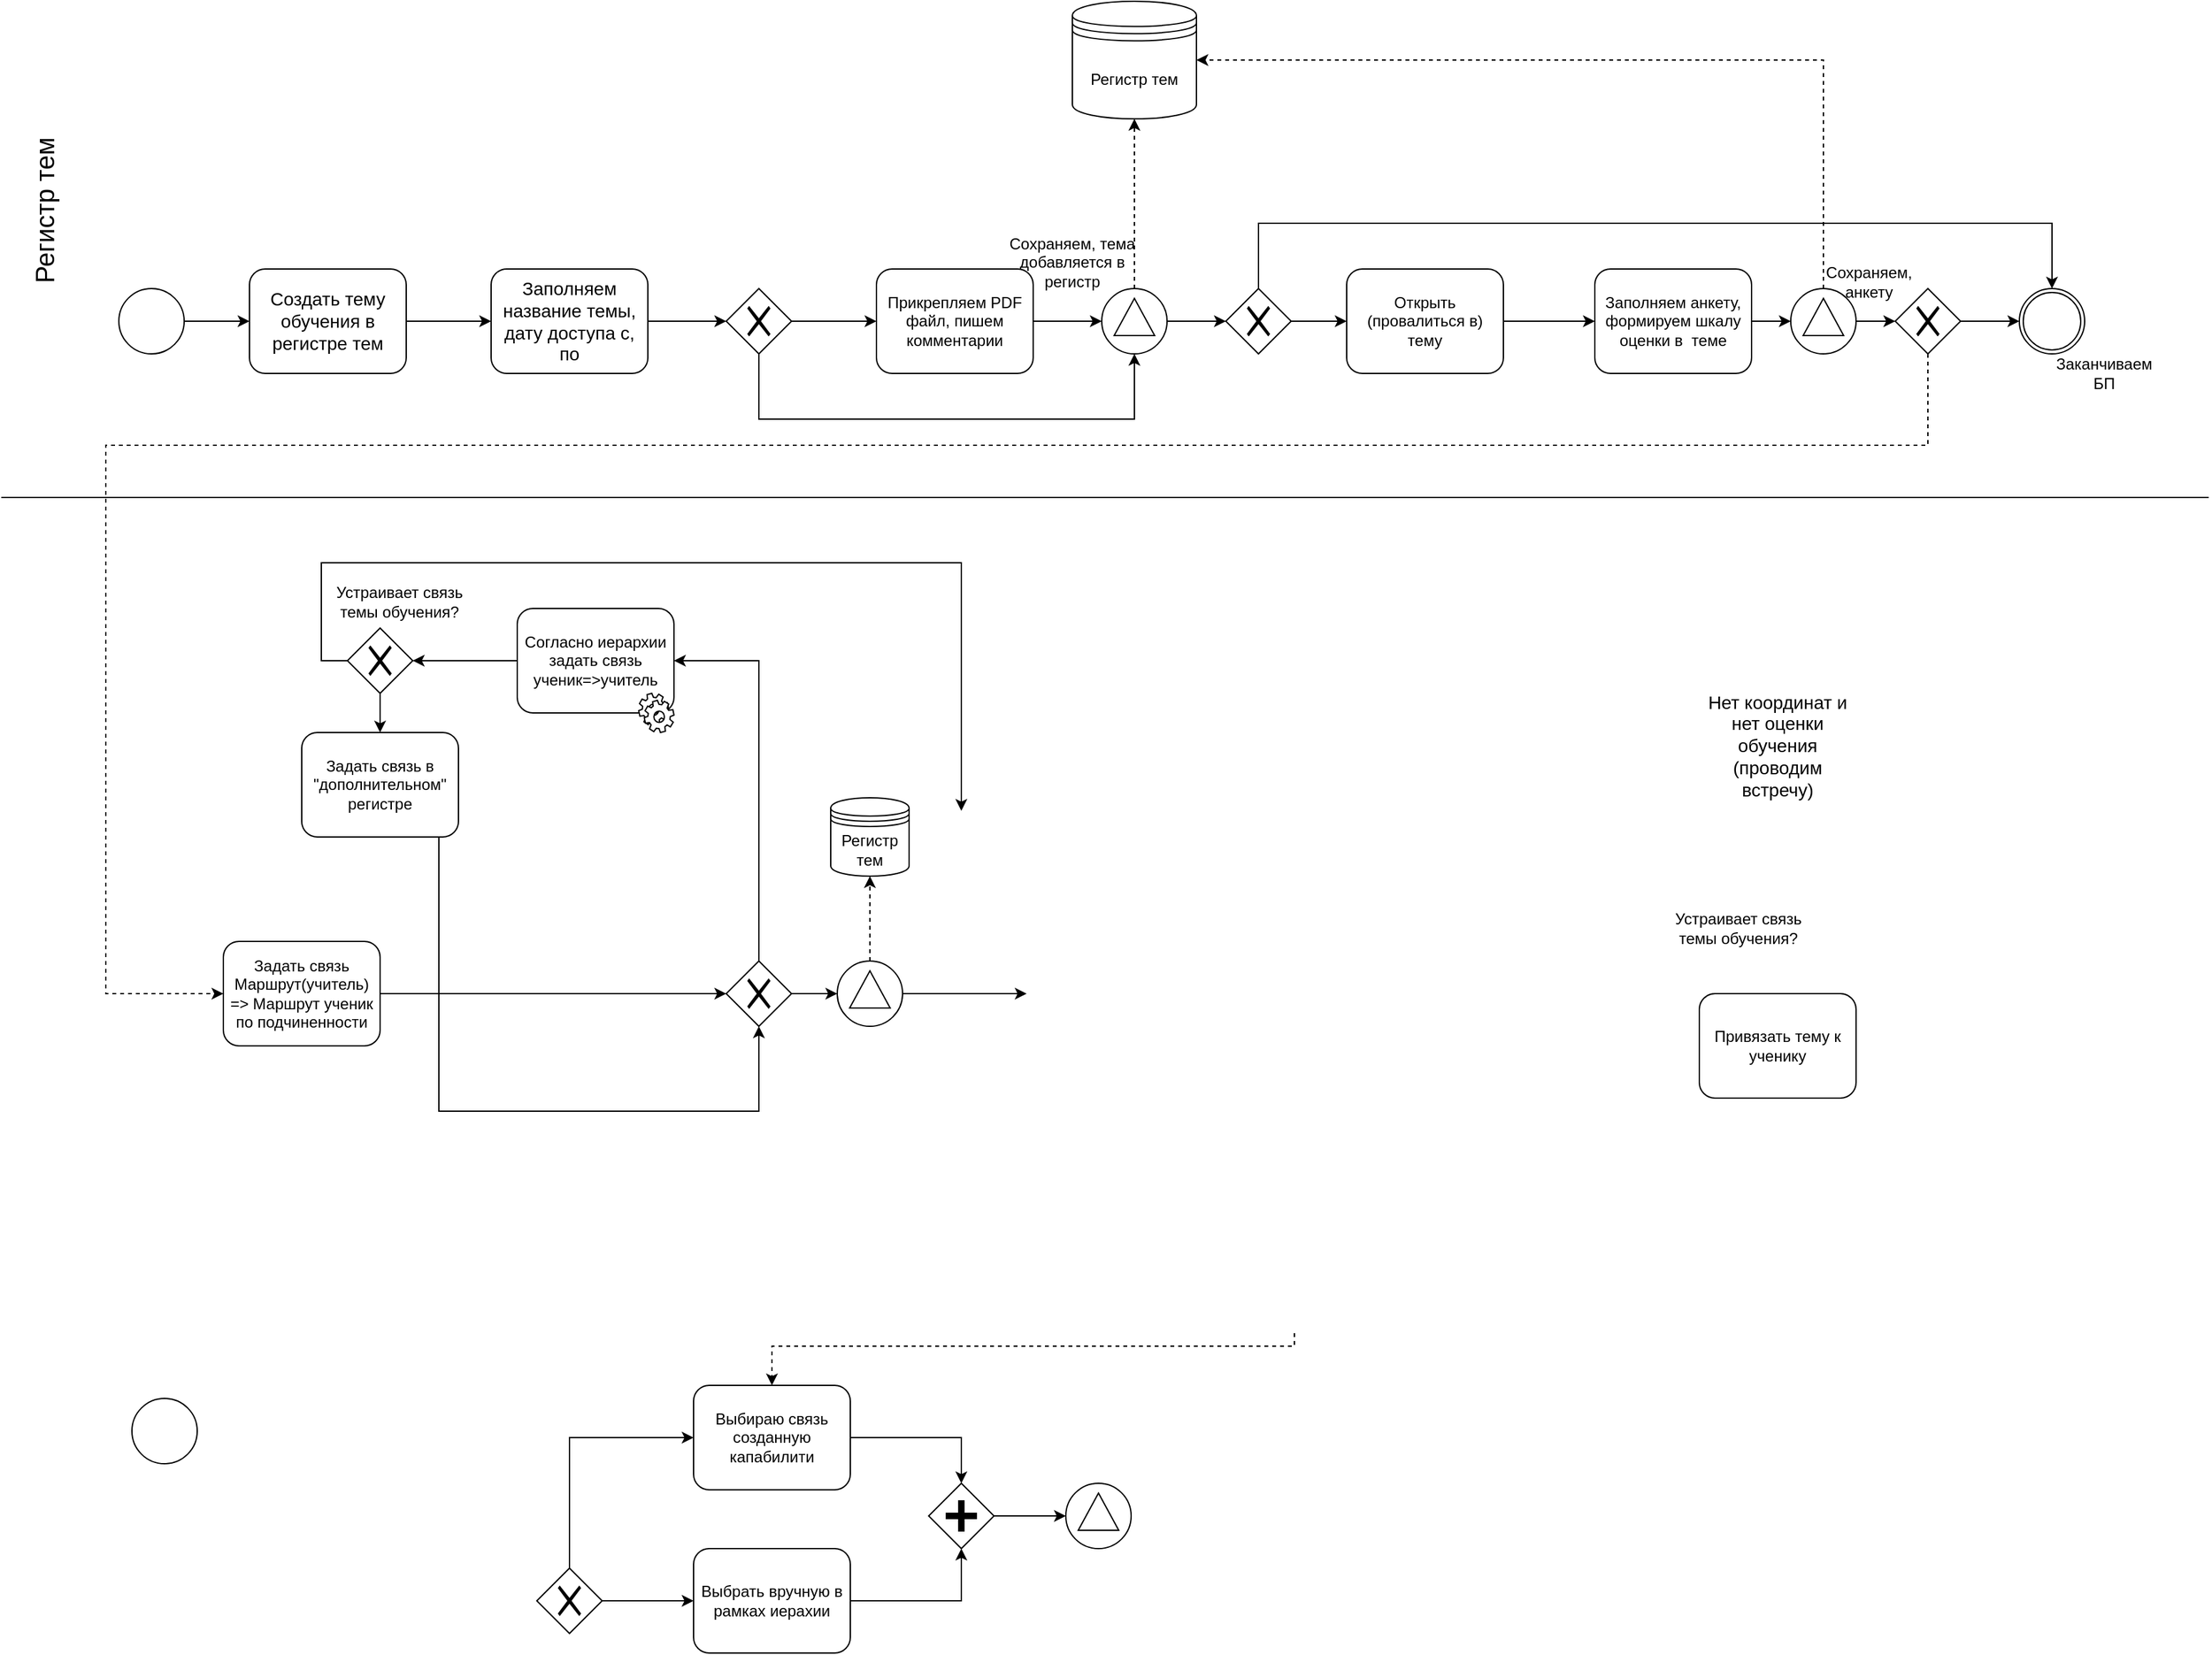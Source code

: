 <mxfile version="13.6.5" type="github">
  <diagram name="Page-1" id="2a216829-ef6e-dabb-86c1-c78162f3ba2b">
    <mxGraphModel dx="947" dy="614" grid="1" gridSize="10" guides="1" tooltips="1" connect="1" arrows="1" fold="1" page="1" pageScale="1" pageWidth="850" pageHeight="1100" background="#ffffff" math="0" shadow="0">
      <root>
        <mxCell id="0" />
        <mxCell id="1" parent="0" />
        <mxCell id="EPQRirLi61YeAM1zd-wj-1" value="&lt;font style=&quot;font-size: 14px&quot;&gt;Нет координат и нет оценки обучения (проводим встречу)&lt;/font&gt;" style="text;html=1;strokeColor=none;fillColor=none;align=center;verticalAlign=middle;whiteSpace=wrap;rounded=0;" parent="1" vertex="1">
          <mxGeometry x="1300" y="620" width="120" height="100" as="geometry" />
        </mxCell>
        <mxCell id="Ov0t7hppLk0mNa3laH7u-1" value="" style="shape=mxgraph.bpmn.shape;html=1;verticalLabelPosition=bottom;labelBackgroundColor=#ffffff;verticalAlign=top;align=center;perimeter=ellipsePerimeter;outlineConnect=0;outline=standard;symbol=general;" vertex="1" parent="1">
          <mxGeometry x="100" y="1170" width="50" height="50" as="geometry" />
        </mxCell>
        <mxCell id="Ov0t7hppLk0mNa3laH7u-25" style="edgeStyle=orthogonalEdgeStyle;rounded=0;orthogonalLoop=1;jettySize=auto;html=1;entryX=0.5;entryY=0;entryDx=0;entryDy=0;" edge="1" parent="1" source="Ov0t7hppLk0mNa3laH7u-2" target="Ov0t7hppLk0mNa3laH7u-24">
          <mxGeometry relative="1" as="geometry" />
        </mxCell>
        <mxCell id="Ov0t7hppLk0mNa3laH7u-2" value="Выбираю связь созданную капабилити" style="shape=ext;rounded=1;html=1;whiteSpace=wrap;" vertex="1" parent="1">
          <mxGeometry x="530" y="1160" width="120" height="80" as="geometry" />
        </mxCell>
        <mxCell id="Ov0t7hppLk0mNa3laH7u-7" style="edgeStyle=orthogonalEdgeStyle;rounded=0;orthogonalLoop=1;jettySize=auto;html=1;entryX=0;entryY=0.5;entryDx=0;entryDy=0;" edge="1" parent="1" source="Ov0t7hppLk0mNa3laH7u-3" target="Ov0t7hppLk0mNa3laH7u-2">
          <mxGeometry relative="1" as="geometry">
            <Array as="points">
              <mxPoint x="435" y="1200" />
            </Array>
          </mxGeometry>
        </mxCell>
        <mxCell id="Ov0t7hppLk0mNa3laH7u-8" style="edgeStyle=orthogonalEdgeStyle;rounded=0;orthogonalLoop=1;jettySize=auto;html=1;entryX=0;entryY=0.5;entryDx=0;entryDy=0;" edge="1" parent="1" source="Ov0t7hppLk0mNa3laH7u-3" target="Ov0t7hppLk0mNa3laH7u-4">
          <mxGeometry relative="1" as="geometry" />
        </mxCell>
        <mxCell id="Ov0t7hppLk0mNa3laH7u-3" value="" style="shape=mxgraph.bpmn.shape;html=1;verticalLabelPosition=bottom;labelBackgroundColor=#ffffff;verticalAlign=top;align=center;perimeter=rhombusPerimeter;background=gateway;outlineConnect=0;outline=none;symbol=exclusiveGw;" vertex="1" parent="1">
          <mxGeometry x="410" y="1300" width="50" height="50" as="geometry" />
        </mxCell>
        <mxCell id="Ov0t7hppLk0mNa3laH7u-26" style="edgeStyle=orthogonalEdgeStyle;rounded=0;orthogonalLoop=1;jettySize=auto;html=1;entryX=0.5;entryY=1;entryDx=0;entryDy=0;" edge="1" parent="1" source="Ov0t7hppLk0mNa3laH7u-4" target="Ov0t7hppLk0mNa3laH7u-24">
          <mxGeometry relative="1" as="geometry" />
        </mxCell>
        <mxCell id="Ov0t7hppLk0mNa3laH7u-4" value="Выбрать вручную в рамках иерахии" style="shape=ext;rounded=1;html=1;whiteSpace=wrap;" vertex="1" parent="1">
          <mxGeometry x="530" y="1285" width="120" height="80" as="geometry" />
        </mxCell>
        <mxCell id="Ov0t7hppLk0mNa3laH7u-11" value="" style="shape=mxgraph.bpmn.shape;html=1;verticalLabelPosition=bottom;labelBackgroundColor=#ffffff;verticalAlign=top;align=center;perimeter=ellipsePerimeter;outlineConnect=0;outline=standard;symbol=signal;" vertex="1" parent="1">
          <mxGeometry x="815" y="1235" width="50" height="50" as="geometry" />
        </mxCell>
        <mxCell id="vuQd_B5Kcasl4n16irG2-29" value="Привязать тему к ученику" style="shape=ext;rounded=1;html=1;whiteSpace=wrap;" parent="1" vertex="1">
          <mxGeometry x="1300" y="860" width="120" height="80" as="geometry" />
        </mxCell>
        <mxCell id="Ov0t7hppLk0mNa3laH7u-18" style="edgeStyle=orthogonalEdgeStyle;rounded=0;orthogonalLoop=1;jettySize=auto;html=1;dashed=1;" edge="1" parent="1" target="Ov0t7hppLk0mNa3laH7u-2">
          <mxGeometry relative="1" as="geometry">
            <mxPoint x="990" y="1120" as="sourcePoint" />
            <Array as="points">
              <mxPoint x="990" y="1130" />
              <mxPoint x="590" y="1130" />
            </Array>
          </mxGeometry>
        </mxCell>
        <mxCell id="vuQd_B5Kcasl4n16irG2-21" value="Устраивает связь темы обучения?" style="text;html=1;strokeColor=none;fillColor=none;align=center;verticalAlign=middle;whiteSpace=wrap;rounded=0;" parent="1" vertex="1">
          <mxGeometry x="1280" y="780" width="100" height="60" as="geometry" />
        </mxCell>
        <mxCell id="Ov0t7hppLk0mNa3laH7u-27" style="edgeStyle=orthogonalEdgeStyle;rounded=0;orthogonalLoop=1;jettySize=auto;html=1;" edge="1" parent="1" source="Ov0t7hppLk0mNa3laH7u-24" target="Ov0t7hppLk0mNa3laH7u-11">
          <mxGeometry relative="1" as="geometry" />
        </mxCell>
        <mxCell id="Ov0t7hppLk0mNa3laH7u-24" value="" style="shape=mxgraph.bpmn.shape;html=1;verticalLabelPosition=bottom;labelBackgroundColor=#ffffff;verticalAlign=top;align=center;perimeter=rhombusPerimeter;background=gateway;outlineConnect=0;outline=none;symbol=parallelGw;" vertex="1" parent="1">
          <mxGeometry x="710" y="1235" width="50" height="50" as="geometry" />
        </mxCell>
        <mxCell id="7a84cebc1def654-1" value="" style="shape=mxgraph.bpmn.shape;html=1;verticalLabelPosition=bottom;labelBackgroundColor=#ffffff;verticalAlign=top;perimeter=ellipsePerimeter;outline=standard;symbol=general;" parent="1" vertex="1">
          <mxGeometry x="90" y="320" width="50" height="50" as="geometry" />
        </mxCell>
        <mxCell id="7a84cebc1def654-36" style="edgeStyle=orthogonalEdgeStyle;rounded=0;html=1;jettySize=auto;orthogonalLoop=1;" parent="1" source="7a84cebc1def654-1" target="7a84cebc1def654-2" edge="1">
          <mxGeometry relative="1" as="geometry" />
        </mxCell>
        <mxCell id="Ov0t7hppLk0mNa3laH7u-40" style="edgeStyle=orthogonalEdgeStyle;rounded=0;orthogonalLoop=1;jettySize=auto;html=1;entryX=0;entryY=0.5;entryDx=0;entryDy=0;" edge="1" parent="1" source="7a84cebc1def654-2" target="Ov0t7hppLk0mNa3laH7u-41">
          <mxGeometry relative="1" as="geometry">
            <mxPoint x="340" y="375" as="targetPoint" />
          </mxGeometry>
        </mxCell>
        <mxCell id="7a84cebc1def654-2" value="&lt;span style=&quot;font-size: 14px&quot;&gt;Создать тему обучения в регистре тем&lt;/span&gt;" style="shape=ext;rounded=1;html=1;whiteSpace=wrap;" parent="1" vertex="1">
          <mxGeometry x="190" y="305" width="120" height="80" as="geometry" />
        </mxCell>
        <mxCell id="Dc_LHGW3L4LaWaMohp9L-12" style="edgeStyle=orthogonalEdgeStyle;rounded=0;orthogonalLoop=1;jettySize=auto;html=1;entryX=0.5;entryY=0;entryDx=0;entryDy=0;" parent="1" source="Dc_LHGW3L4LaWaMohp9L-3" target="vuQd_B5Kcasl4n16irG2-27" edge="1">
          <mxGeometry relative="1" as="geometry" />
        </mxCell>
        <mxCell id="Dc_LHGW3L4LaWaMohp9L-5" value="Устраивает связь темы обучения?" style="text;html=1;strokeColor=none;fillColor=none;align=center;verticalAlign=middle;whiteSpace=wrap;rounded=0;" parent="1" vertex="1">
          <mxGeometry x="255" y="530" width="100" height="60" as="geometry" />
        </mxCell>
        <mxCell id="Dc_LHGW3L4LaWaMohp9L-3" value="" style="shape=mxgraph.bpmn.shape;html=1;verticalLabelPosition=bottom;labelBackgroundColor=#ffffff;verticalAlign=top;align=center;perimeter=rhombusPerimeter;background=gateway;outlineConnect=0;outline=none;symbol=exclusiveGw;" parent="1" vertex="1">
          <mxGeometry x="265" y="580" width="50" height="50" as="geometry" />
        </mxCell>
        <mxCell id="Dc_LHGW3L4LaWaMohp9L-4" style="edgeStyle=orthogonalEdgeStyle;rounded=0;orthogonalLoop=1;jettySize=auto;html=1;entryX=1;entryY=0.5;entryDx=0;entryDy=0;" parent="1" source="Dc_LHGW3L4LaWaMohp9L-1" target="Dc_LHGW3L4LaWaMohp9L-3" edge="1">
          <mxGeometry relative="1" as="geometry" />
        </mxCell>
        <mxCell id="Dc_LHGW3L4LaWaMohp9L-1" value="Согласно иерархии задать связь ученик=&amp;gt;учитель" style="shape=ext;rounded=1;html=1;whiteSpace=wrap;" parent="1" vertex="1">
          <mxGeometry x="395" y="565" width="120" height="80" as="geometry" />
        </mxCell>
        <mxCell id="Dc_LHGW3L4LaWaMohp9L-20" value="" style="shape=mxgraph.bpmn.service_task;html=1;outlineConnect=0;" parent="1" vertex="1">
          <mxGeometry x="488" y="630" width="27" height="30" as="geometry" />
        </mxCell>
        <mxCell id="vuQd_B5Kcasl4n16irG2-27" value="Задать связь в &quot;дополнительном&quot; регистре" style="shape=ext;rounded=1;html=1;whiteSpace=wrap;" parent="1" vertex="1">
          <mxGeometry x="230" y="660" width="120" height="80" as="geometry" />
        </mxCell>
        <mxCell id="Dc_LHGW3L4LaWaMohp9L-11" style="edgeStyle=orthogonalEdgeStyle;rounded=0;orthogonalLoop=1;jettySize=auto;html=1;exitX=0.5;exitY=0;exitDx=0;exitDy=0;entryX=1;entryY=0.5;entryDx=0;entryDy=0;" parent="1" source="vuQd_B5Kcasl4n16irG2-24" target="Dc_LHGW3L4LaWaMohp9L-1" edge="1">
          <mxGeometry relative="1" as="geometry" />
        </mxCell>
        <mxCell id="Dc_LHGW3L4LaWaMohp9L-13" style="edgeStyle=orthogonalEdgeStyle;rounded=0;orthogonalLoop=1;jettySize=auto;html=1;exitX=0;exitY=0.5;exitDx=0;exitDy=0;" parent="1" source="Dc_LHGW3L4LaWaMohp9L-3" edge="1">
          <mxGeometry relative="1" as="geometry">
            <mxPoint x="735" y="720" as="targetPoint" />
            <Array as="points">
              <mxPoint x="245" y="605" />
              <mxPoint x="245" y="530" />
              <mxPoint x="735" y="530" />
            </Array>
          </mxGeometry>
        </mxCell>
        <mxCell id="vuQd_B5Kcasl4n16irG2-5" value="Задать связь Маршрут(учитель) =&amp;gt; Маршрут ученик по подчиненности" style="shape=ext;rounded=1;html=1;whiteSpace=wrap;" parent="1" vertex="1">
          <mxGeometry x="170" y="820" width="120" height="80" as="geometry" />
        </mxCell>
        <mxCell id="vuQd_B5Kcasl4n16irG2-24" value="" style="shape=mxgraph.bpmn.shape;html=1;verticalLabelPosition=bottom;labelBackgroundColor=#ffffff;verticalAlign=top;align=center;perimeter=rhombusPerimeter;background=gateway;outlineConnect=0;outline=none;symbol=exclusiveGw;" parent="1" vertex="1">
          <mxGeometry x="555" y="835" width="50" height="50" as="geometry" />
        </mxCell>
        <mxCell id="Dc_LHGW3L4LaWaMohp9L-15" style="edgeStyle=orthogonalEdgeStyle;rounded=0;orthogonalLoop=1;jettySize=auto;html=1;entryX=0.5;entryY=1;entryDx=0;entryDy=0;" parent="1" source="vuQd_B5Kcasl4n16irG2-27" target="vuQd_B5Kcasl4n16irG2-24" edge="1">
          <mxGeometry relative="1" as="geometry">
            <mxPoint x="515" y="930" as="targetPoint" />
            <Array as="points">
              <mxPoint x="335" y="950" />
              <mxPoint x="580" y="950" />
            </Array>
          </mxGeometry>
        </mxCell>
        <mxCell id="vuQd_B5Kcasl4n16irG2-18" style="edgeStyle=orthogonalEdgeStyle;rounded=0;orthogonalLoop=1;jettySize=auto;html=1;" parent="1" source="vuQd_B5Kcasl4n16irG2-5" edge="1">
          <mxGeometry relative="1" as="geometry">
            <mxPoint x="555" y="860" as="targetPoint" />
          </mxGeometry>
        </mxCell>
        <mxCell id="Ov0t7hppLk0mNa3laH7u-20" style="edgeStyle=orthogonalEdgeStyle;rounded=0;orthogonalLoop=1;jettySize=auto;html=1;" edge="1" parent="1" source="Ov0t7hppLk0mNa3laH7u-14">
          <mxGeometry relative="1" as="geometry">
            <mxPoint x="785" y="860" as="targetPoint" />
          </mxGeometry>
        </mxCell>
        <mxCell id="Ov0t7hppLk0mNa3laH7u-23" style="edgeStyle=orthogonalEdgeStyle;rounded=0;orthogonalLoop=1;jettySize=auto;html=1;exitX=0.5;exitY=0;exitDx=0;exitDy=0;entryX=0.5;entryY=1;entryDx=0;entryDy=0;dashed=1;" edge="1" parent="1" source="Ov0t7hppLk0mNa3laH7u-14" target="Ov0t7hppLk0mNa3laH7u-22">
          <mxGeometry relative="1" as="geometry" />
        </mxCell>
        <mxCell id="Ov0t7hppLk0mNa3laH7u-14" value="" style="shape=mxgraph.bpmn.shape;html=1;verticalLabelPosition=bottom;labelBackgroundColor=#ffffff;verticalAlign=top;align=center;perimeter=ellipsePerimeter;outlineConnect=0;outline=standard;symbol=signal;" vertex="1" parent="1">
          <mxGeometry x="640" y="835" width="50" height="50" as="geometry" />
        </mxCell>
        <mxCell id="Ov0t7hppLk0mNa3laH7u-16" style="edgeStyle=orthogonalEdgeStyle;rounded=0;orthogonalLoop=1;jettySize=auto;html=1;exitX=1;exitY=0.5;exitDx=0;exitDy=0;" edge="1" parent="1" source="vuQd_B5Kcasl4n16irG2-24" target="Ov0t7hppLk0mNa3laH7u-14">
          <mxGeometry relative="1" as="geometry" />
        </mxCell>
        <mxCell id="Ov0t7hppLk0mNa3laH7u-22" value="Регистр тем" style="shape=datastore;whiteSpace=wrap;html=1;" vertex="1" parent="1">
          <mxGeometry x="635" y="710" width="60" height="60" as="geometry" />
        </mxCell>
        <mxCell id="Ov0t7hppLk0mNa3laH7u-52" style="edgeStyle=orthogonalEdgeStyle;rounded=0;orthogonalLoop=1;jettySize=auto;html=1;entryX=0.5;entryY=1;entryDx=0;entryDy=0;dashed=1;" edge="1" parent="1" source="Ov0t7hppLk0mNa3laH7u-29" target="Ov0t7hppLk0mNa3laH7u-31">
          <mxGeometry relative="1" as="geometry" />
        </mxCell>
        <mxCell id="Ov0t7hppLk0mNa3laH7u-76" style="edgeStyle=orthogonalEdgeStyle;rounded=0;orthogonalLoop=1;jettySize=auto;html=1;" edge="1" parent="1" source="Ov0t7hppLk0mNa3laH7u-29" target="Ov0t7hppLk0mNa3laH7u-74">
          <mxGeometry relative="1" as="geometry" />
        </mxCell>
        <mxCell id="Ov0t7hppLk0mNa3laH7u-29" value="" style="shape=mxgraph.bpmn.shape;html=1;verticalLabelPosition=bottom;labelBackgroundColor=#ffffff;verticalAlign=top;align=center;perimeter=ellipsePerimeter;outlineConnect=0;outline=standard;symbol=signal;" vertex="1" parent="1">
          <mxGeometry x="842.5" y="320" width="50" height="50" as="geometry" />
        </mxCell>
        <mxCell id="Ov0t7hppLk0mNa3laH7u-30" value="Сохраняем, тема добавляется в регистр" style="text;html=1;strokeColor=none;fillColor=none;align=center;verticalAlign=middle;whiteSpace=wrap;rounded=0;" vertex="1" parent="1">
          <mxGeometry x="760" y="280" width="120" height="40" as="geometry" />
        </mxCell>
        <mxCell id="Ov0t7hppLk0mNa3laH7u-31" value="Регистр тем" style="shape=datastore;whiteSpace=wrap;html=1;" vertex="1" parent="1">
          <mxGeometry x="820" y="100" width="95" height="90" as="geometry" />
        </mxCell>
        <mxCell id="Ov0t7hppLk0mNa3laH7u-34" value="" style="endArrow=none;html=1;" edge="1" parent="1">
          <mxGeometry width="50" height="50" relative="1" as="geometry">
            <mxPoint y="480" as="sourcePoint" />
            <mxPoint x="1690" y="480" as="targetPoint" />
          </mxGeometry>
        </mxCell>
        <mxCell id="Ov0t7hppLk0mNa3laH7u-35" value="&lt;font style=&quot;font-size: 20px&quot;&gt;Регистр тем&lt;/font&gt;" style="text;html=1;strokeColor=none;fillColor=none;align=center;verticalAlign=middle;whiteSpace=wrap;rounded=0;comic=0;rotation=270;" vertex="1" parent="1">
          <mxGeometry x="-30" y="250" width="125" height="20" as="geometry" />
        </mxCell>
        <mxCell id="Ov0t7hppLk0mNa3laH7u-44" style="edgeStyle=orthogonalEdgeStyle;rounded=0;orthogonalLoop=1;jettySize=auto;html=1;exitX=1;exitY=0.5;exitDx=0;exitDy=0;entryX=0;entryY=0.5;entryDx=0;entryDy=0;" edge="1" parent="1" source="Ov0t7hppLk0mNa3laH7u-41" target="Ov0t7hppLk0mNa3laH7u-42">
          <mxGeometry relative="1" as="geometry" />
        </mxCell>
        <mxCell id="Ov0t7hppLk0mNa3laH7u-41" value="&lt;font style=&quot;font-size: 14px&quot;&gt;Заполняем название темы, дату доступа с, по&lt;/font&gt;" style="shape=ext;rounded=1;html=1;whiteSpace=wrap;comic=0;" vertex="1" parent="1">
          <mxGeometry x="375" y="305" width="120" height="80" as="geometry" />
        </mxCell>
        <mxCell id="Ov0t7hppLk0mNa3laH7u-46" style="edgeStyle=orthogonalEdgeStyle;rounded=0;orthogonalLoop=1;jettySize=auto;html=1;entryX=0.5;entryY=1;entryDx=0;entryDy=0;exitX=0.5;exitY=1;exitDx=0;exitDy=0;" edge="1" parent="1" source="Ov0t7hppLk0mNa3laH7u-42" target="Ov0t7hppLk0mNa3laH7u-29">
          <mxGeometry relative="1" as="geometry">
            <Array as="points">
              <mxPoint x="580" y="420" />
              <mxPoint x="868" y="420" />
            </Array>
          </mxGeometry>
        </mxCell>
        <mxCell id="Ov0t7hppLk0mNa3laH7u-49" style="edgeStyle=orthogonalEdgeStyle;rounded=0;orthogonalLoop=1;jettySize=auto;html=1;entryX=0;entryY=0.5;entryDx=0;entryDy=0;" edge="1" parent="1" source="Ov0t7hppLk0mNa3laH7u-42" target="Ov0t7hppLk0mNa3laH7u-48">
          <mxGeometry relative="1" as="geometry" />
        </mxCell>
        <mxCell id="Ov0t7hppLk0mNa3laH7u-42" value="" style="shape=mxgraph.bpmn.shape;html=1;verticalLabelPosition=bottom;labelBackgroundColor=#ffffff;verticalAlign=top;align=center;perimeter=rhombusPerimeter;background=gateway;outlineConnect=0;outline=none;symbol=exclusiveGw;comic=0;" vertex="1" parent="1">
          <mxGeometry x="555" y="320" width="50" height="50" as="geometry" />
        </mxCell>
        <mxCell id="Ov0t7hppLk0mNa3laH7u-51" style="edgeStyle=orthogonalEdgeStyle;rounded=0;orthogonalLoop=1;jettySize=auto;html=1;entryX=0;entryY=0.5;entryDx=0;entryDy=0;" edge="1" parent="1" source="Ov0t7hppLk0mNa3laH7u-48" target="Ov0t7hppLk0mNa3laH7u-29">
          <mxGeometry relative="1" as="geometry" />
        </mxCell>
        <mxCell id="Ov0t7hppLk0mNa3laH7u-48" value="Прикрепляем PDF файл, пишем комментарии" style="shape=ext;rounded=1;html=1;whiteSpace=wrap;comic=0;" vertex="1" parent="1">
          <mxGeometry x="670" y="305" width="120" height="80" as="geometry" />
        </mxCell>
        <mxCell id="Ov0t7hppLk0mNa3laH7u-59" style="edgeStyle=orthogonalEdgeStyle;rounded=0;orthogonalLoop=1;jettySize=auto;html=1;entryX=0;entryY=0.5;entryDx=0;entryDy=0;" edge="1" parent="1" source="Ov0t7hppLk0mNa3laH7u-58" target="Ov0t7hppLk0mNa3laH7u-60">
          <mxGeometry relative="1" as="geometry">
            <mxPoint x="1180" y="345" as="targetPoint" />
          </mxGeometry>
        </mxCell>
        <mxCell id="Ov0t7hppLk0mNa3laH7u-58" value="Открыть (провалиться в) тему" style="shape=ext;rounded=1;html=1;whiteSpace=wrap;comic=0;" vertex="1" parent="1">
          <mxGeometry x="1030" y="305" width="120" height="80" as="geometry" />
        </mxCell>
        <mxCell id="Ov0t7hppLk0mNa3laH7u-61" style="edgeStyle=orthogonalEdgeStyle;rounded=0;orthogonalLoop=1;jettySize=auto;html=1;entryX=0;entryY=0.5;entryDx=0;entryDy=0;" edge="1" parent="1" source="Ov0t7hppLk0mNa3laH7u-60" target="Ov0t7hppLk0mNa3laH7u-62">
          <mxGeometry relative="1" as="geometry">
            <mxPoint x="1340" y="345" as="targetPoint" />
          </mxGeometry>
        </mxCell>
        <mxCell id="Ov0t7hppLk0mNa3laH7u-60" value="Заполняем анкету, формируем шкалу оценки в&amp;nbsp; теме" style="shape=ext;rounded=1;html=1;whiteSpace=wrap;comic=0;" vertex="1" parent="1">
          <mxGeometry x="1220" y="305" width="120" height="80" as="geometry" />
        </mxCell>
        <mxCell id="Ov0t7hppLk0mNa3laH7u-64" style="edgeStyle=orthogonalEdgeStyle;rounded=0;orthogonalLoop=1;jettySize=auto;html=1;entryX=1;entryY=0.5;entryDx=0;entryDy=0;dashed=1;" edge="1" parent="1" source="Ov0t7hppLk0mNa3laH7u-62" target="Ov0t7hppLk0mNa3laH7u-31">
          <mxGeometry relative="1" as="geometry">
            <Array as="points">
              <mxPoint x="1395" y="145" />
            </Array>
          </mxGeometry>
        </mxCell>
        <mxCell id="Ov0t7hppLk0mNa3laH7u-66" style="edgeStyle=orthogonalEdgeStyle;rounded=0;orthogonalLoop=1;jettySize=auto;html=1;exitX=1;exitY=0.5;exitDx=0;exitDy=0;entryX=0;entryY=0.5;entryDx=0;entryDy=0;" edge="1" parent="1" source="Ov0t7hppLk0mNa3laH7u-62" target="Ov0t7hppLk0mNa3laH7u-68">
          <mxGeometry relative="1" as="geometry">
            <mxPoint x="1430" y="345" as="targetPoint" />
          </mxGeometry>
        </mxCell>
        <mxCell id="Ov0t7hppLk0mNa3laH7u-62" value="" style="shape=mxgraph.bpmn.shape;html=1;verticalLabelPosition=bottom;labelBackgroundColor=#ffffff;verticalAlign=top;align=center;perimeter=ellipsePerimeter;outlineConnect=0;outline=standard;symbol=signal;comic=0;" vertex="1" parent="1">
          <mxGeometry x="1370" y="320" width="50" height="50" as="geometry" />
        </mxCell>
        <mxCell id="Ov0t7hppLk0mNa3laH7u-65" value="Сохраняем, анкету" style="text;html=1;strokeColor=none;fillColor=none;align=center;verticalAlign=middle;whiteSpace=wrap;rounded=0;" vertex="1" parent="1">
          <mxGeometry x="1390" y="290" width="80" height="50" as="geometry" />
        </mxCell>
        <mxCell id="Ov0t7hppLk0mNa3laH7u-69" style="edgeStyle=orthogonalEdgeStyle;rounded=0;orthogonalLoop=1;jettySize=auto;html=1;entryX=0;entryY=0.5;entryDx=0;entryDy=0;" edge="1" parent="1" source="Ov0t7hppLk0mNa3laH7u-68" target="Ov0t7hppLk0mNa3laH7u-70">
          <mxGeometry relative="1" as="geometry">
            <mxPoint x="1530" y="345" as="targetPoint" />
          </mxGeometry>
        </mxCell>
        <mxCell id="Ov0t7hppLk0mNa3laH7u-73" style="edgeStyle=orthogonalEdgeStyle;rounded=0;orthogonalLoop=1;jettySize=auto;html=1;dashed=1;" edge="1" parent="1" source="Ov0t7hppLk0mNa3laH7u-68" target="vuQd_B5Kcasl4n16irG2-5">
          <mxGeometry relative="1" as="geometry">
            <mxPoint x="80" y="880" as="targetPoint" />
            <Array as="points">
              <mxPoint x="1475" y="440" />
              <mxPoint x="80" y="440" />
              <mxPoint x="80" y="860" />
            </Array>
          </mxGeometry>
        </mxCell>
        <mxCell id="Ov0t7hppLk0mNa3laH7u-68" value="" style="shape=mxgraph.bpmn.shape;html=1;verticalLabelPosition=bottom;labelBackgroundColor=#ffffff;verticalAlign=top;align=center;perimeter=rhombusPerimeter;background=gateway;outlineConnect=0;outline=none;symbol=exclusiveGw;comic=0;" vertex="1" parent="1">
          <mxGeometry x="1450" y="320" width="50" height="50" as="geometry" />
        </mxCell>
        <mxCell id="Ov0t7hppLk0mNa3laH7u-70" value="" style="shape=mxgraph.bpmn.shape;html=1;verticalLabelPosition=bottom;labelBackgroundColor=#ffffff;verticalAlign=top;align=center;perimeter=ellipsePerimeter;outlineConnect=0;outline=throwing;symbol=general;comic=0;" vertex="1" parent="1">
          <mxGeometry x="1545" y="320" width="50" height="50" as="geometry" />
        </mxCell>
        <mxCell id="Ov0t7hppLk0mNa3laH7u-71" value="Заканчиваем БП" style="text;html=1;strokeColor=none;fillColor=none;align=center;verticalAlign=middle;whiteSpace=wrap;rounded=0;" vertex="1" parent="1">
          <mxGeometry x="1570" y="360" width="80" height="50" as="geometry" />
        </mxCell>
        <mxCell id="Ov0t7hppLk0mNa3laH7u-78" style="edgeStyle=orthogonalEdgeStyle;rounded=0;orthogonalLoop=1;jettySize=auto;html=1;exitX=0.5;exitY=0;exitDx=0;exitDy=0;entryX=0.5;entryY=0;entryDx=0;entryDy=0;" edge="1" parent="1" source="Ov0t7hppLk0mNa3laH7u-74" target="Ov0t7hppLk0mNa3laH7u-70">
          <mxGeometry relative="1" as="geometry">
            <Array as="points">
              <mxPoint x="963" y="270" />
              <mxPoint x="1570" y="270" />
            </Array>
          </mxGeometry>
        </mxCell>
        <mxCell id="Ov0t7hppLk0mNa3laH7u-79" style="edgeStyle=orthogonalEdgeStyle;rounded=0;orthogonalLoop=1;jettySize=auto;html=1;entryX=0;entryY=0.5;entryDx=0;entryDy=0;" edge="1" parent="1" source="Ov0t7hppLk0mNa3laH7u-74" target="Ov0t7hppLk0mNa3laH7u-58">
          <mxGeometry relative="1" as="geometry" />
        </mxCell>
        <mxCell id="Ov0t7hppLk0mNa3laH7u-74" value="" style="shape=mxgraph.bpmn.shape;html=1;verticalLabelPosition=bottom;labelBackgroundColor=#ffffff;verticalAlign=top;align=center;perimeter=rhombusPerimeter;background=gateway;outlineConnect=0;outline=none;symbol=exclusiveGw;comic=0;" vertex="1" parent="1">
          <mxGeometry x="937.5" y="320" width="50" height="50" as="geometry" />
        </mxCell>
      </root>
    </mxGraphModel>
  </diagram>
</mxfile>
